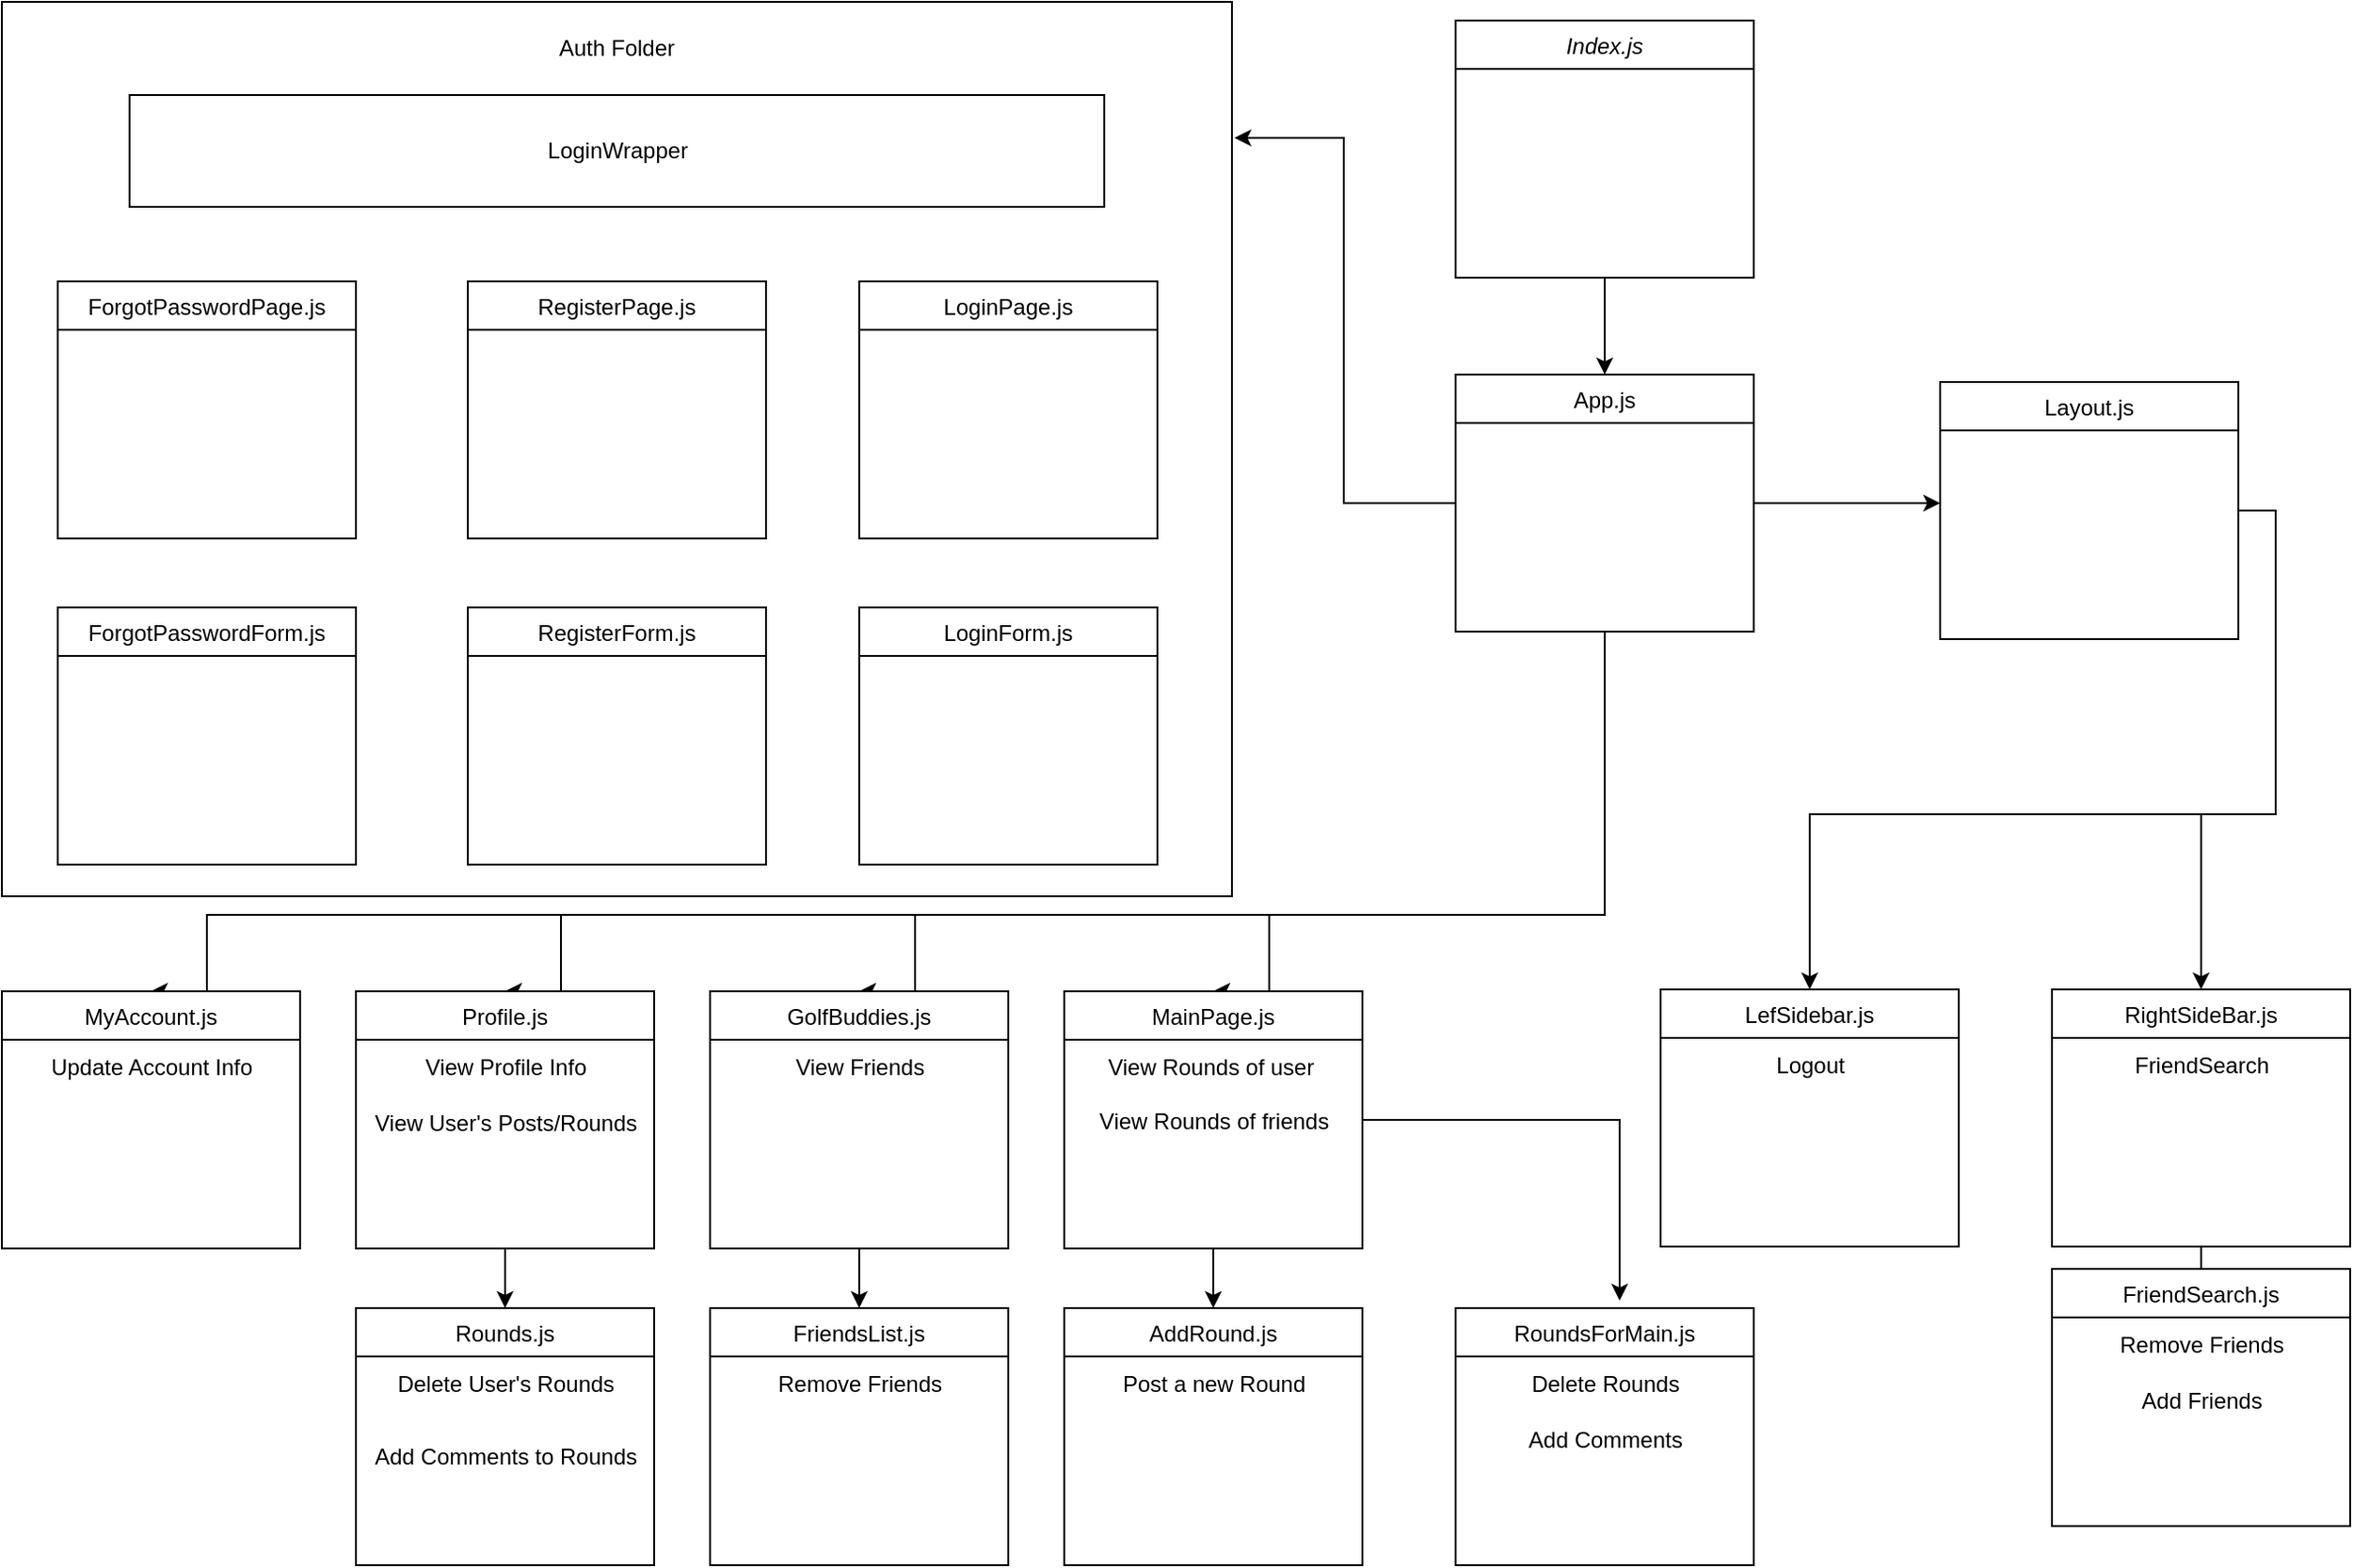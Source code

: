 <mxfile version="20.8.20" type="device"><diagram id="C5RBs43oDa-KdzZeNtuy" name="Page-1"><mxGraphModel dx="2261" dy="771" grid="1" gridSize="10" guides="1" tooltips="1" connect="1" arrows="1" fold="1" page="1" pageScale="1" pageWidth="827" pageHeight="1169" math="0" shadow="0"><root><mxCell id="WIyWlLk6GJQsqaUBKTNV-0"/><mxCell id="WIyWlLk6GJQsqaUBKTNV-1" parent="WIyWlLk6GJQsqaUBKTNV-0"/><mxCell id="xLY_gsH7xbHF_VzD5TMS-14" value="" style="rounded=0;whiteSpace=wrap;html=1;" parent="WIyWlLk6GJQsqaUBKTNV-1" vertex="1"><mxGeometry x="-450" y="10" width="660" height="480" as="geometry"/></mxCell><mxCell id="xLY_gsH7xbHF_VzD5TMS-16" style="edgeStyle=orthogonalEdgeStyle;rounded=0;orthogonalLoop=1;jettySize=auto;html=1;exitX=0.5;exitY=1;exitDx=0;exitDy=0;entryX=0.5;entryY=0;entryDx=0;entryDy=0;" parent="WIyWlLk6GJQsqaUBKTNV-1" source="zkfFHV4jXpPFQw0GAbJ--0" target="zkfFHV4jXpPFQw0GAbJ--6" edge="1"><mxGeometry relative="1" as="geometry"/></mxCell><mxCell id="zkfFHV4jXpPFQw0GAbJ--0" value="Index.js" style="swimlane;fontStyle=2;align=center;verticalAlign=top;childLayout=stackLayout;horizontal=1;startSize=26;horizontalStack=0;resizeParent=1;resizeLast=0;collapsible=1;marginBottom=0;rounded=0;shadow=0;strokeWidth=1;" parent="WIyWlLk6GJQsqaUBKTNV-1" vertex="1"><mxGeometry x="330" y="20" width="160" height="138" as="geometry"><mxRectangle x="230" y="140" width="160" height="26" as="alternateBounds"/></mxGeometry></mxCell><mxCell id="xLY_gsH7xbHF_VzD5TMS-17" style="edgeStyle=orthogonalEdgeStyle;rounded=0;orthogonalLoop=1;jettySize=auto;html=1;exitX=0;exitY=0.5;exitDx=0;exitDy=0;entryX=1.002;entryY=0.152;entryDx=0;entryDy=0;entryPerimeter=0;" parent="WIyWlLk6GJQsqaUBKTNV-1" source="zkfFHV4jXpPFQw0GAbJ--6" target="xLY_gsH7xbHF_VzD5TMS-14" edge="1"><mxGeometry relative="1" as="geometry"/></mxCell><mxCell id="xLY_gsH7xbHF_VzD5TMS-70" style="edgeStyle=orthogonalEdgeStyle;rounded=0;orthogonalLoop=1;jettySize=auto;html=1;exitX=0.5;exitY=1;exitDx=0;exitDy=0;entryX=0.5;entryY=0;entryDx=0;entryDy=0;" parent="WIyWlLk6GJQsqaUBKTNV-1" source="zkfFHV4jXpPFQw0GAbJ--6" target="xLY_gsH7xbHF_VzD5TMS-32" edge="1"><mxGeometry relative="1" as="geometry"><Array as="points"><mxPoint x="410" y="500"/><mxPoint x="-340" y="500"/></Array></mxGeometry></mxCell><mxCell id="xLY_gsH7xbHF_VzD5TMS-71" style="edgeStyle=orthogonalEdgeStyle;rounded=0;orthogonalLoop=1;jettySize=auto;html=1;exitX=0.5;exitY=1;exitDx=0;exitDy=0;entryX=0.5;entryY=0;entryDx=0;entryDy=0;" parent="WIyWlLk6GJQsqaUBKTNV-1" source="zkfFHV4jXpPFQw0GAbJ--6" target="xLY_gsH7xbHF_VzD5TMS-6" edge="1"><mxGeometry relative="1" as="geometry"><Array as="points"><mxPoint x="410" y="500"/><mxPoint x="-150" y="500"/></Array></mxGeometry></mxCell><mxCell id="xLY_gsH7xbHF_VzD5TMS-72" style="edgeStyle=orthogonalEdgeStyle;rounded=0;orthogonalLoop=1;jettySize=auto;html=1;exitX=0.5;exitY=1;exitDx=0;exitDy=0;entryX=0.5;entryY=0;entryDx=0;entryDy=0;" parent="WIyWlLk6GJQsqaUBKTNV-1" source="zkfFHV4jXpPFQw0GAbJ--6" target="xLY_gsH7xbHF_VzD5TMS-31" edge="1"><mxGeometry relative="1" as="geometry"><Array as="points"><mxPoint x="410" y="500"/><mxPoint x="40" y="500"/></Array></mxGeometry></mxCell><mxCell id="xLY_gsH7xbHF_VzD5TMS-73" style="edgeStyle=orthogonalEdgeStyle;rounded=0;orthogonalLoop=1;jettySize=auto;html=1;exitX=0.5;exitY=1;exitDx=0;exitDy=0;entryX=0.5;entryY=0;entryDx=0;entryDy=0;" parent="WIyWlLk6GJQsqaUBKTNV-1" source="zkfFHV4jXpPFQw0GAbJ--6" target="xLY_gsH7xbHF_VzD5TMS-33" edge="1"><mxGeometry relative="1" as="geometry"><Array as="points"><mxPoint x="410" y="500"/><mxPoint x="230" y="500"/></Array></mxGeometry></mxCell><mxCell id="xLY_gsH7xbHF_VzD5TMS-74" style="edgeStyle=orthogonalEdgeStyle;rounded=0;orthogonalLoop=1;jettySize=auto;html=1;exitX=1;exitY=0.5;exitDx=0;exitDy=0;" parent="WIyWlLk6GJQsqaUBKTNV-1" source="zkfFHV4jXpPFQw0GAbJ--6" edge="1"><mxGeometry relative="1" as="geometry"><mxPoint x="590" y="279" as="targetPoint"/></mxGeometry></mxCell><mxCell id="zkfFHV4jXpPFQw0GAbJ--6" value="App.js" style="swimlane;fontStyle=0;align=center;verticalAlign=top;childLayout=stackLayout;horizontal=1;startSize=26;horizontalStack=0;resizeParent=1;resizeLast=0;collapsible=1;marginBottom=0;rounded=0;shadow=0;strokeWidth=1;" parent="WIyWlLk6GJQsqaUBKTNV-1" vertex="1"><mxGeometry x="330" y="210" width="160" height="138" as="geometry"><mxRectangle x="130" y="380" width="160" height="26" as="alternateBounds"/></mxGeometry></mxCell><mxCell id="xLY_gsH7xbHF_VzD5TMS-1" value="ForgotPasswordPage.js" style="swimlane;fontStyle=0;align=center;verticalAlign=top;childLayout=stackLayout;horizontal=1;startSize=26;horizontalStack=0;resizeParent=1;resizeLast=0;collapsible=1;marginBottom=0;rounded=0;shadow=0;strokeWidth=1;" parent="WIyWlLk6GJQsqaUBKTNV-1" vertex="1"><mxGeometry x="-420" y="160" width="160" height="138" as="geometry"><mxRectangle x="130" y="380" width="160" height="26" as="alternateBounds"/></mxGeometry></mxCell><mxCell id="xLY_gsH7xbHF_VzD5TMS-68" style="edgeStyle=orthogonalEdgeStyle;rounded=0;orthogonalLoop=1;jettySize=auto;html=1;exitX=1;exitY=0.5;exitDx=0;exitDy=0;entryX=0.5;entryY=0;entryDx=0;entryDy=0;" parent="WIyWlLk6GJQsqaUBKTNV-1" source="xLY_gsH7xbHF_VzD5TMS-3" target="xLY_gsH7xbHF_VzD5TMS-18" edge="1"><mxGeometry relative="1" as="geometry"/></mxCell><mxCell id="xLY_gsH7xbHF_VzD5TMS-69" style="edgeStyle=orthogonalEdgeStyle;rounded=0;orthogonalLoop=1;jettySize=auto;html=1;exitX=1;exitY=0.5;exitDx=0;exitDy=0;entryX=0.5;entryY=0;entryDx=0;entryDy=0;" parent="WIyWlLk6GJQsqaUBKTNV-1" source="xLY_gsH7xbHF_VzD5TMS-3" target="xLY_gsH7xbHF_VzD5TMS-19" edge="1"><mxGeometry relative="1" as="geometry"/></mxCell><mxCell id="xLY_gsH7xbHF_VzD5TMS-3" value="Layout.js" style="swimlane;fontStyle=0;align=center;verticalAlign=top;childLayout=stackLayout;horizontal=1;startSize=26;horizontalStack=0;resizeParent=1;resizeLast=0;collapsible=1;marginBottom=0;rounded=0;shadow=0;strokeWidth=1;" parent="WIyWlLk6GJQsqaUBKTNV-1" vertex="1"><mxGeometry x="590" y="214" width="160" height="138" as="geometry"><mxRectangle x="130" y="380" width="160" height="26" as="alternateBounds"/></mxGeometry></mxCell><mxCell id="xLY_gsH7xbHF_VzD5TMS-49" style="edgeStyle=orthogonalEdgeStyle;rounded=0;orthogonalLoop=1;jettySize=auto;html=1;exitX=0.5;exitY=1;exitDx=0;exitDy=0;entryX=0.5;entryY=0;entryDx=0;entryDy=0;" parent="WIyWlLk6GJQsqaUBKTNV-1" source="xLY_gsH7xbHF_VzD5TMS-6" target="xLY_gsH7xbHF_VzD5TMS-48" edge="1"><mxGeometry relative="1" as="geometry"/></mxCell><mxCell id="xLY_gsH7xbHF_VzD5TMS-6" value="Profile.js" style="swimlane;fontStyle=0;align=center;verticalAlign=top;childLayout=stackLayout;horizontal=1;startSize=26;horizontalStack=0;resizeParent=1;resizeLast=0;collapsible=1;marginBottom=0;rounded=0;shadow=0;strokeWidth=1;" parent="WIyWlLk6GJQsqaUBKTNV-1" vertex="1"><mxGeometry x="-260" y="541" width="160" height="138" as="geometry"><mxRectangle x="130" y="380" width="160" height="26" as="alternateBounds"/></mxGeometry></mxCell><mxCell id="xLY_gsH7xbHF_VzD5TMS-51" value="View Profile Info" style="text;html=1;align=center;verticalAlign=middle;resizable=0;points=[];autosize=1;strokeColor=none;fillColor=none;" parent="xLY_gsH7xbHF_VzD5TMS-6" vertex="1"><mxGeometry y="26" width="160" height="30" as="geometry"/></mxCell><mxCell id="xLY_gsH7xbHF_VzD5TMS-52" value="View User's Posts/Rounds" style="text;html=1;align=center;verticalAlign=middle;resizable=0;points=[];autosize=1;strokeColor=none;fillColor=none;" parent="xLY_gsH7xbHF_VzD5TMS-6" vertex="1"><mxGeometry y="56" width="160" height="30" as="geometry"/></mxCell><mxCell id="xLY_gsH7xbHF_VzD5TMS-8" value="RegisterPage.js" style="swimlane;fontStyle=0;align=center;verticalAlign=top;childLayout=stackLayout;horizontal=1;startSize=26;horizontalStack=0;resizeParent=1;resizeLast=0;collapsible=1;marginBottom=0;rounded=0;shadow=0;strokeWidth=1;" parent="WIyWlLk6GJQsqaUBKTNV-1" vertex="1"><mxGeometry x="-200" y="160" width="160" height="138" as="geometry"><mxRectangle x="130" y="380" width="160" height="26" as="alternateBounds"/></mxGeometry></mxCell><mxCell id="xLY_gsH7xbHF_VzD5TMS-9" value="LoginPage.js" style="swimlane;fontStyle=0;align=center;verticalAlign=top;childLayout=stackLayout;horizontal=1;startSize=26;horizontalStack=0;resizeParent=1;resizeLast=0;collapsible=1;marginBottom=0;rounded=0;shadow=0;strokeWidth=1;" parent="WIyWlLk6GJQsqaUBKTNV-1" vertex="1"><mxGeometry x="10" y="160" width="160" height="138" as="geometry"><mxRectangle x="130" y="380" width="160" height="26" as="alternateBounds"/></mxGeometry></mxCell><mxCell id="xLY_gsH7xbHF_VzD5TMS-10" value="ForgotPasswordForm.js" style="swimlane;fontStyle=0;align=center;verticalAlign=top;childLayout=stackLayout;horizontal=1;startSize=26;horizontalStack=0;resizeParent=1;resizeLast=0;collapsible=1;marginBottom=0;rounded=0;shadow=0;strokeWidth=1;" parent="WIyWlLk6GJQsqaUBKTNV-1" vertex="1"><mxGeometry x="-420" y="335" width="160" height="138" as="geometry"><mxRectangle x="130" y="380" width="160" height="26" as="alternateBounds"/></mxGeometry></mxCell><mxCell id="xLY_gsH7xbHF_VzD5TMS-11" value="RegisterForm.js" style="swimlane;fontStyle=0;align=center;verticalAlign=top;childLayout=stackLayout;horizontal=1;startSize=26;horizontalStack=0;resizeParent=1;resizeLast=0;collapsible=1;marginBottom=0;rounded=0;shadow=0;strokeWidth=1;" parent="WIyWlLk6GJQsqaUBKTNV-1" vertex="1"><mxGeometry x="-200" y="335" width="160" height="138" as="geometry"><mxRectangle x="130" y="380" width="160" height="26" as="alternateBounds"/></mxGeometry></mxCell><mxCell id="xLY_gsH7xbHF_VzD5TMS-12" value="LoginForm.js" style="swimlane;fontStyle=0;align=center;verticalAlign=top;childLayout=stackLayout;horizontal=1;startSize=26;horizontalStack=0;resizeParent=1;resizeLast=0;collapsible=1;marginBottom=0;rounded=0;shadow=0;strokeWidth=1;" parent="WIyWlLk6GJQsqaUBKTNV-1" vertex="1"><mxGeometry x="10" y="335" width="160" height="138" as="geometry"><mxRectangle x="130" y="380" width="160" height="26" as="alternateBounds"/></mxGeometry></mxCell><mxCell id="xLY_gsH7xbHF_VzD5TMS-13" value="LoginWrapper" style="rounded=0;whiteSpace=wrap;html=1;" parent="WIyWlLk6GJQsqaUBKTNV-1" vertex="1"><mxGeometry x="-381.5" y="60" width="523" height="60" as="geometry"/></mxCell><mxCell id="xLY_gsH7xbHF_VzD5TMS-18" value="LefSidebar.js" style="swimlane;fontStyle=0;align=center;verticalAlign=top;childLayout=stackLayout;horizontal=1;startSize=26;horizontalStack=0;resizeParent=1;resizeLast=0;collapsible=1;marginBottom=0;rounded=0;shadow=0;strokeWidth=1;" parent="WIyWlLk6GJQsqaUBKTNV-1" vertex="1"><mxGeometry x="440" y="540" width="160" height="138" as="geometry"><mxRectangle x="130" y="380" width="160" height="26" as="alternateBounds"/></mxGeometry></mxCell><mxCell id="xLY_gsH7xbHF_VzD5TMS-27" value="Logout" style="text;html=1;align=center;verticalAlign=middle;resizable=0;points=[];autosize=1;strokeColor=none;fillColor=none;" parent="xLY_gsH7xbHF_VzD5TMS-18" vertex="1"><mxGeometry y="26" width="160" height="30" as="geometry"/></mxCell><mxCell id="xLY_gsH7xbHF_VzD5TMS-41" style="edgeStyle=orthogonalEdgeStyle;rounded=0;orthogonalLoop=1;jettySize=auto;html=1;exitX=0.5;exitY=1;exitDx=0;exitDy=0;entryX=0.5;entryY=0;entryDx=0;entryDy=0;" parent="WIyWlLk6GJQsqaUBKTNV-1" source="xLY_gsH7xbHF_VzD5TMS-19" edge="1"><mxGeometry relative="1" as="geometry"><mxPoint x="730" y="710" as="targetPoint"/></mxGeometry></mxCell><mxCell id="xLY_gsH7xbHF_VzD5TMS-19" value="RightSideBar.js" style="swimlane;fontStyle=0;align=center;verticalAlign=top;childLayout=stackLayout;horizontal=1;startSize=26;horizontalStack=0;resizeParent=1;resizeLast=0;collapsible=1;marginBottom=0;rounded=0;shadow=0;strokeWidth=1;" parent="WIyWlLk6GJQsqaUBKTNV-1" vertex="1"><mxGeometry x="650" y="540" width="160" height="138" as="geometry"><mxRectangle x="130" y="380" width="160" height="26" as="alternateBounds"/></mxGeometry></mxCell><mxCell id="xLY_gsH7xbHF_VzD5TMS-28" value="FriendSearch" style="text;html=1;align=center;verticalAlign=middle;resizable=0;points=[];autosize=1;strokeColor=none;fillColor=none;" parent="xLY_gsH7xbHF_VzD5TMS-19" vertex="1"><mxGeometry y="26" width="160" height="30" as="geometry"/></mxCell><mxCell id="xLY_gsH7xbHF_VzD5TMS-47" style="edgeStyle=orthogonalEdgeStyle;rounded=0;orthogonalLoop=1;jettySize=auto;html=1;exitX=0.5;exitY=1;exitDx=0;exitDy=0;entryX=0.5;entryY=0;entryDx=0;entryDy=0;" parent="WIyWlLk6GJQsqaUBKTNV-1" source="xLY_gsH7xbHF_VzD5TMS-31" target="xLY_gsH7xbHF_VzD5TMS-46" edge="1"><mxGeometry relative="1" as="geometry"/></mxCell><mxCell id="xLY_gsH7xbHF_VzD5TMS-31" value="GolfBuddies.js" style="swimlane;fontStyle=0;align=center;verticalAlign=top;childLayout=stackLayout;horizontal=1;startSize=26;horizontalStack=0;resizeParent=1;resizeLast=0;collapsible=1;marginBottom=0;rounded=0;shadow=0;strokeWidth=1;" parent="WIyWlLk6GJQsqaUBKTNV-1" vertex="1"><mxGeometry x="-70" y="541" width="160" height="138" as="geometry"><mxRectangle x="130" y="380" width="160" height="26" as="alternateBounds"/></mxGeometry></mxCell><mxCell id="xLY_gsH7xbHF_VzD5TMS-56" value="View Friends" style="text;html=1;align=center;verticalAlign=middle;resizable=0;points=[];autosize=1;strokeColor=none;fillColor=none;" parent="xLY_gsH7xbHF_VzD5TMS-31" vertex="1"><mxGeometry y="26" width="160" height="30" as="geometry"/></mxCell><mxCell id="xLY_gsH7xbHF_VzD5TMS-32" value="MyAccount.js" style="swimlane;fontStyle=0;align=center;verticalAlign=top;childLayout=stackLayout;horizontal=1;startSize=26;horizontalStack=0;resizeParent=1;resizeLast=0;collapsible=1;marginBottom=0;rounded=0;shadow=0;strokeWidth=1;" parent="WIyWlLk6GJQsqaUBKTNV-1" vertex="1"><mxGeometry x="-450" y="541" width="160" height="138" as="geometry"><mxRectangle x="130" y="380" width="160" height="26" as="alternateBounds"/></mxGeometry></mxCell><mxCell id="xLY_gsH7xbHF_VzD5TMS-50" value="Update Account Info" style="text;html=1;align=center;verticalAlign=middle;resizable=0;points=[];autosize=1;strokeColor=none;fillColor=none;" parent="xLY_gsH7xbHF_VzD5TMS-32" vertex="1"><mxGeometry y="26" width="160" height="30" as="geometry"/></mxCell><mxCell id="xLY_gsH7xbHF_VzD5TMS-44" style="edgeStyle=orthogonalEdgeStyle;rounded=0;orthogonalLoop=1;jettySize=auto;html=1;exitX=0.5;exitY=1;exitDx=0;exitDy=0;entryX=0.5;entryY=0;entryDx=0;entryDy=0;" parent="WIyWlLk6GJQsqaUBKTNV-1" source="xLY_gsH7xbHF_VzD5TMS-33" target="xLY_gsH7xbHF_VzD5TMS-42" edge="1"><mxGeometry relative="1" as="geometry"/></mxCell><mxCell id="xLY_gsH7xbHF_VzD5TMS-45" style="edgeStyle=orthogonalEdgeStyle;rounded=0;orthogonalLoop=1;jettySize=auto;html=1;exitX=1;exitY=0.5;exitDx=0;exitDy=0;entryX=0.55;entryY=-0.029;entryDx=0;entryDy=0;entryPerimeter=0;" parent="WIyWlLk6GJQsqaUBKTNV-1" source="xLY_gsH7xbHF_VzD5TMS-33" target="xLY_gsH7xbHF_VzD5TMS-43" edge="1"><mxGeometry relative="1" as="geometry"/></mxCell><mxCell id="xLY_gsH7xbHF_VzD5TMS-33" value="MainPage.js" style="swimlane;fontStyle=0;align=center;verticalAlign=top;childLayout=stackLayout;horizontal=1;startSize=26;horizontalStack=0;resizeParent=1;resizeLast=0;collapsible=1;marginBottom=0;rounded=0;shadow=0;strokeWidth=1;" parent="WIyWlLk6GJQsqaUBKTNV-1" vertex="1"><mxGeometry x="120" y="541" width="160" height="138" as="geometry"><mxRectangle x="130" y="380" width="160" height="26" as="alternateBounds"/></mxGeometry></mxCell><mxCell id="xLY_gsH7xbHF_VzD5TMS-58" value="View Rounds of user&amp;nbsp;" style="text;html=1;align=center;verticalAlign=middle;resizable=0;points=[];autosize=1;strokeColor=none;fillColor=none;" parent="xLY_gsH7xbHF_VzD5TMS-33" vertex="1"><mxGeometry y="26" width="160" height="30" as="geometry"/></mxCell><mxCell id="xLY_gsH7xbHF_VzD5TMS-39" value="FriendSearch.js&#10;" style="swimlane;fontStyle=0;align=center;verticalAlign=top;childLayout=stackLayout;horizontal=1;startSize=26;horizontalStack=0;resizeParent=1;resizeLast=0;collapsible=1;marginBottom=0;rounded=0;shadow=0;strokeWidth=1;" parent="WIyWlLk6GJQsqaUBKTNV-1" vertex="1"><mxGeometry x="650" y="690" width="160" height="138" as="geometry"><mxRectangle x="130" y="380" width="160" height="26" as="alternateBounds"/></mxGeometry></mxCell><mxCell id="xLY_gsH7xbHF_VzD5TMS-63" value="Remove Friends" style="text;html=1;align=center;verticalAlign=middle;resizable=0;points=[];autosize=1;strokeColor=none;fillColor=none;" parent="xLY_gsH7xbHF_VzD5TMS-39" vertex="1"><mxGeometry y="26" width="160" height="30" as="geometry"/></mxCell><mxCell id="xLY_gsH7xbHF_VzD5TMS-62" value="Add Friends" style="text;html=1;align=center;verticalAlign=middle;resizable=0;points=[];autosize=1;strokeColor=none;fillColor=none;" parent="xLY_gsH7xbHF_VzD5TMS-39" vertex="1"><mxGeometry y="56" width="160" height="30" as="geometry"/></mxCell><mxCell id="xLY_gsH7xbHF_VzD5TMS-42" value="AddRound.js" style="swimlane;fontStyle=0;align=center;verticalAlign=top;childLayout=stackLayout;horizontal=1;startSize=26;horizontalStack=0;resizeParent=1;resizeLast=0;collapsible=1;marginBottom=0;rounded=0;shadow=0;strokeWidth=1;" parent="WIyWlLk6GJQsqaUBKTNV-1" vertex="1"><mxGeometry x="120" y="711" width="160" height="138" as="geometry"><mxRectangle x="130" y="380" width="160" height="26" as="alternateBounds"/></mxGeometry></mxCell><mxCell id="xLY_gsH7xbHF_VzD5TMS-57" value="Post a new Round" style="text;html=1;align=center;verticalAlign=middle;resizable=0;points=[];autosize=1;strokeColor=none;fillColor=none;" parent="xLY_gsH7xbHF_VzD5TMS-42" vertex="1"><mxGeometry y="26" width="160" height="30" as="geometry"/></mxCell><mxCell id="xLY_gsH7xbHF_VzD5TMS-43" value="RoundsForMain.js" style="swimlane;fontStyle=0;align=center;verticalAlign=top;childLayout=stackLayout;horizontal=1;startSize=26;horizontalStack=0;resizeParent=1;resizeLast=0;collapsible=1;marginBottom=0;rounded=0;shadow=0;strokeWidth=1;" parent="WIyWlLk6GJQsqaUBKTNV-1" vertex="1"><mxGeometry x="330" y="711" width="160" height="138" as="geometry"><mxRectangle x="130" y="380" width="160" height="26" as="alternateBounds"/></mxGeometry></mxCell><mxCell id="xLY_gsH7xbHF_VzD5TMS-60" value="Delete Rounds" style="text;html=1;align=center;verticalAlign=middle;resizable=0;points=[];autosize=1;strokeColor=none;fillColor=none;" parent="xLY_gsH7xbHF_VzD5TMS-43" vertex="1"><mxGeometry y="26" width="160" height="30" as="geometry"/></mxCell><mxCell id="xLY_gsH7xbHF_VzD5TMS-61" value="Add Comments" style="text;html=1;align=center;verticalAlign=middle;resizable=0;points=[];autosize=1;strokeColor=none;fillColor=none;" parent="xLY_gsH7xbHF_VzD5TMS-43" vertex="1"><mxGeometry y="56" width="160" height="30" as="geometry"/></mxCell><mxCell id="xLY_gsH7xbHF_VzD5TMS-46" value="FriendsList.js&#10;" style="swimlane;fontStyle=0;align=center;verticalAlign=top;childLayout=stackLayout;horizontal=1;startSize=26;horizontalStack=0;resizeParent=1;resizeLast=0;collapsible=1;marginBottom=0;rounded=0;shadow=0;strokeWidth=1;" parent="WIyWlLk6GJQsqaUBKTNV-1" vertex="1"><mxGeometry x="-70" y="711" width="160" height="138" as="geometry"><mxRectangle x="130" y="380" width="160" height="26" as="alternateBounds"/></mxGeometry></mxCell><mxCell id="xLY_gsH7xbHF_VzD5TMS-55" value="Remove Friends" style="text;html=1;align=center;verticalAlign=middle;resizable=0;points=[];autosize=1;strokeColor=none;fillColor=none;" parent="xLY_gsH7xbHF_VzD5TMS-46" vertex="1"><mxGeometry y="26" width="160" height="30" as="geometry"/></mxCell><mxCell id="xLY_gsH7xbHF_VzD5TMS-48" value="Rounds.js&#10;" style="swimlane;fontStyle=0;align=center;verticalAlign=top;childLayout=stackLayout;horizontal=1;startSize=26;horizontalStack=0;resizeParent=1;resizeLast=0;collapsible=1;marginBottom=0;rounded=0;shadow=0;strokeWidth=1;" parent="WIyWlLk6GJQsqaUBKTNV-1" vertex="1"><mxGeometry x="-260" y="711" width="160" height="138" as="geometry"><mxRectangle x="130" y="380" width="160" height="26" as="alternateBounds"/></mxGeometry></mxCell><mxCell id="xLY_gsH7xbHF_VzD5TMS-53" value="Delete User's Rounds" style="text;html=1;align=center;verticalAlign=middle;resizable=0;points=[];autosize=1;strokeColor=none;fillColor=none;" parent="xLY_gsH7xbHF_VzD5TMS-48" vertex="1"><mxGeometry y="26" width="160" height="30" as="geometry"/></mxCell><mxCell id="xLY_gsH7xbHF_VzD5TMS-54" value="Add Comments to Rounds" style="text;html=1;align=center;verticalAlign=middle;resizable=0;points=[];autosize=1;strokeColor=none;fillColor=none;" parent="WIyWlLk6GJQsqaUBKTNV-1" vertex="1"><mxGeometry x="-260" y="776" width="160" height="30" as="geometry"/></mxCell><mxCell id="xLY_gsH7xbHF_VzD5TMS-59" value="View Rounds of friends" style="text;html=1;align=center;verticalAlign=middle;resizable=0;points=[];autosize=1;strokeColor=none;fillColor=none;" parent="WIyWlLk6GJQsqaUBKTNV-1" vertex="1"><mxGeometry x="125" y="596" width="150" height="30" as="geometry"/></mxCell><mxCell id="xLY_gsH7xbHF_VzD5TMS-66" value="Auth Folder" style="text;html=1;strokeColor=none;fillColor=none;align=center;verticalAlign=middle;whiteSpace=wrap;rounded=0;" parent="WIyWlLk6GJQsqaUBKTNV-1" vertex="1"><mxGeometry x="-180" y="20" width="120" height="30" as="geometry"/></mxCell></root></mxGraphModel></diagram></mxfile>